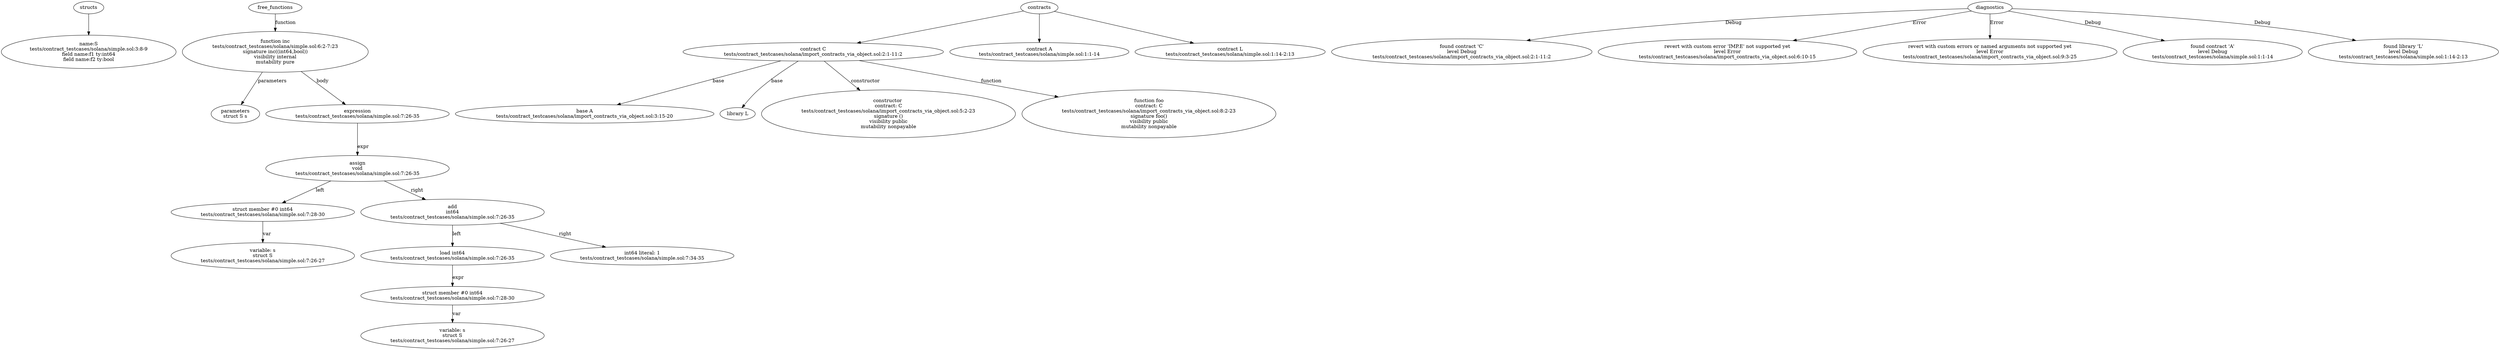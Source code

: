 strict digraph "tests/contract_testcases/solana/import_contracts_via_object.sol" {
	S [label="name:S\ntests/contract_testcases/solana/simple.sol:3:8-9\nfield name:f1 ty:int64\nfield name:f2 ty:bool"]
	inc [label="function inc\ntests/contract_testcases/solana/simple.sol:6:2-7:23\nsignature inc((int64,bool))\nvisibility internal\nmutability pure"]
	parameters [label="parameters\nstruct S s"]
	expr [label="expression\ntests/contract_testcases/solana/simple.sol:7:26-35"]
	assign [label="assign\nvoid\ntests/contract_testcases/solana/simple.sol:7:26-35"]
	structmember [label="struct member #0 int64\ntests/contract_testcases/solana/simple.sol:7:28-30"]
	variable [label="variable: s\nstruct S\ntests/contract_testcases/solana/simple.sol:7:26-27"]
	add [label="add\nint64\ntests/contract_testcases/solana/simple.sol:7:26-35"]
	load [label="load int64\ntests/contract_testcases/solana/simple.sol:7:26-35"]
	structmember_11 [label="struct member #0 int64\ntests/contract_testcases/solana/simple.sol:7:28-30"]
	variable_12 [label="variable: s\nstruct S\ntests/contract_testcases/solana/simple.sol:7:26-27"]
	number_literal [label="int64 literal: 1\ntests/contract_testcases/solana/simple.sol:7:34-35"]
	contract [label="contract C\ntests/contract_testcases/solana/import_contracts_via_object.sol:2:1-11:2"]
	base [label="base A\ntests/contract_testcases/solana/import_contracts_via_object.sol:3:15-20"]
	using [label="library L"]
	node_18 [label="constructor \ncontract: C\ntests/contract_testcases/solana/import_contracts_via_object.sol:5:2-23\nsignature ()\nvisibility public\nmutability nonpayable"]
	foo [label="function foo\ncontract: C\ntests/contract_testcases/solana/import_contracts_via_object.sol:8:2-23\nsignature foo()\nvisibility public\nmutability nonpayable"]
	contract_20 [label="contract A\ntests/contract_testcases/solana/simple.sol:1:1-14"]
	contract_21 [label="contract L\ntests/contract_testcases/solana/simple.sol:1:14-2:13"]
	diagnostic [label="found contract 'C'\nlevel Debug\ntests/contract_testcases/solana/import_contracts_via_object.sol:2:1-11:2"]
	diagnostic_24 [label="revert with custom error 'IMP.E' not supported yet\nlevel Error\ntests/contract_testcases/solana/import_contracts_via_object.sol:6:10-15"]
	diagnostic_25 [label="revert with custom errors or named arguments not supported yet\nlevel Error\ntests/contract_testcases/solana/import_contracts_via_object.sol:9:3-25"]
	diagnostic_26 [label="found contract 'A'\nlevel Debug\ntests/contract_testcases/solana/simple.sol:1:1-14"]
	diagnostic_27 [label="found library 'L'\nlevel Debug\ntests/contract_testcases/solana/simple.sol:1:14-2:13"]
	structs -> S
	free_functions -> inc [label="function"]
	inc -> parameters [label="parameters"]
	inc -> expr [label="body"]
	expr -> assign [label="expr"]
	assign -> structmember [label="left"]
	structmember -> variable [label="var"]
	assign -> add [label="right"]
	add -> load [label="left"]
	load -> structmember_11 [label="expr"]
	structmember_11 -> variable_12 [label="var"]
	add -> number_literal [label="right"]
	contracts -> contract
	contract -> base [label="base"]
	contract -> using [label="base"]
	contract -> node_18 [label="constructor"]
	contract -> foo [label="function"]
	contracts -> contract_20
	contracts -> contract_21
	diagnostics -> diagnostic [label="Debug"]
	diagnostics -> diagnostic_24 [label="Error"]
	diagnostics -> diagnostic_25 [label="Error"]
	diagnostics -> diagnostic_26 [label="Debug"]
	diagnostics -> diagnostic_27 [label="Debug"]
}
